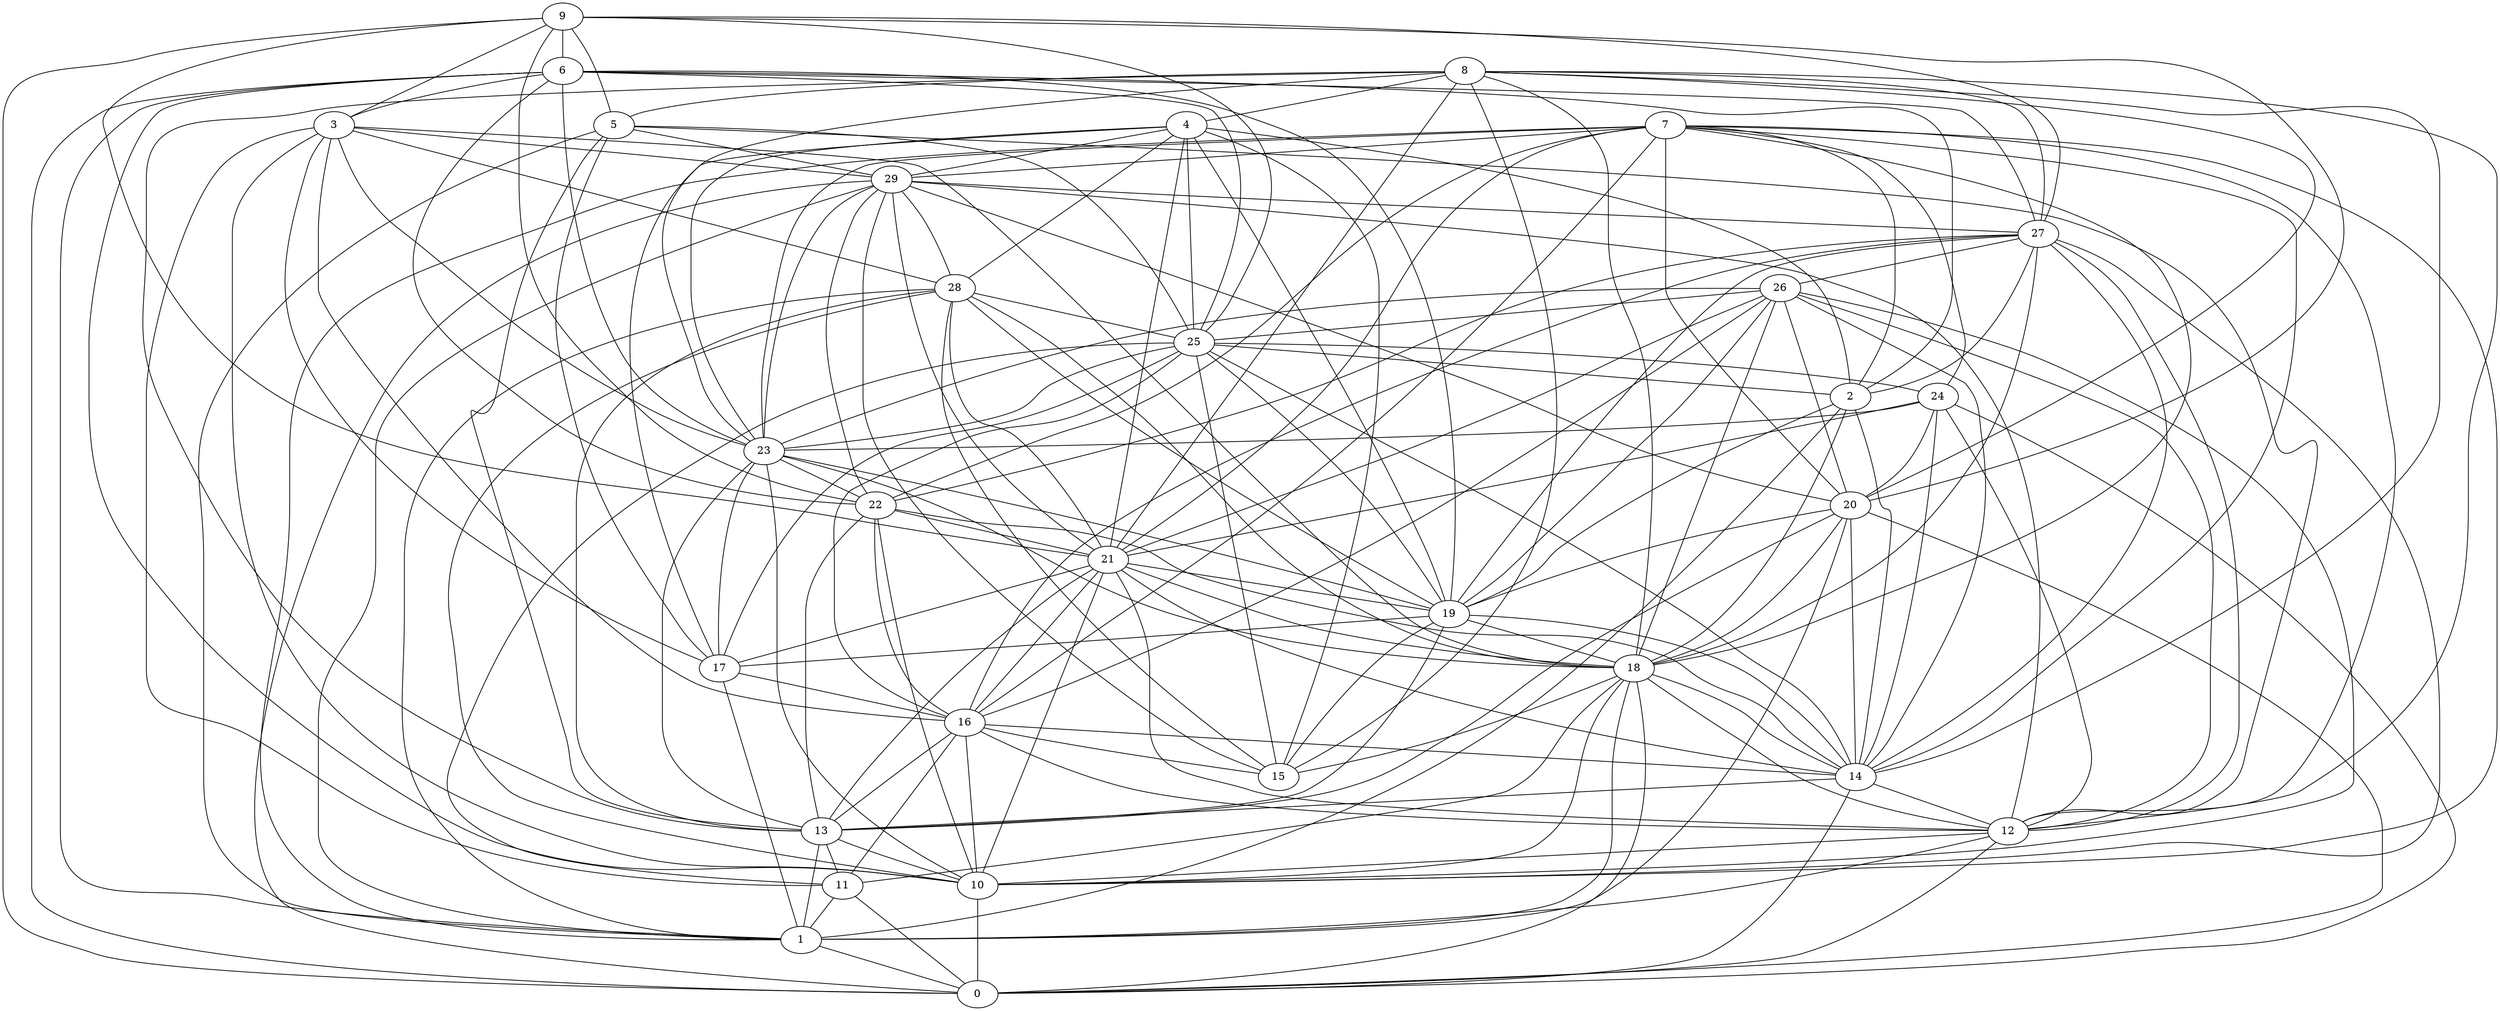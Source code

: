 digraph GG_graph {

subgraph G_graph {
edge [color = black]
"12" -> "10" [dir = none]
"19" -> "17" [dir = none]
"28" -> "13" [dir = none]
"28" -> "1" [dir = none]
"28" -> "18" [dir = none]
"28" -> "21" [dir = none]
"28" -> "15" [dir = none]
"4" -> "17" [dir = none]
"4" -> "21" [dir = none]
"4" -> "2" [dir = none]
"1" -> "0" [dir = none]
"22" -> "16" [dir = none]
"22" -> "10" [dir = none]
"9" -> "6" [dir = none]
"9" -> "21" [dir = none]
"9" -> "5" [dir = none]
"9" -> "3" [dir = none]
"5" -> "12" [dir = none]
"5" -> "25" [dir = none]
"5" -> "29" [dir = none]
"5" -> "1" [dir = none]
"5" -> "13" [dir = none]
"29" -> "27" [dir = none]
"29" -> "28" [dir = none]
"29" -> "1" [dir = none]
"29" -> "22" [dir = none]
"29" -> "23" [dir = none]
"13" -> "11" [dir = none]
"20" -> "13" [dir = none]
"20" -> "19" [dir = none]
"20" -> "18" [dir = none]
"20" -> "0" [dir = none]
"25" -> "11" [dir = none]
"25" -> "14" [dir = none]
"25" -> "17" [dir = none]
"2" -> "19" [dir = none]
"2" -> "1" [dir = none]
"6" -> "23" [dir = none]
"6" -> "0" [dir = none]
"6" -> "10" [dir = none]
"6" -> "1" [dir = none]
"3" -> "11" [dir = none]
"3" -> "17" [dir = none]
"3" -> "23" [dir = none]
"3" -> "16" [dir = none]
"3" -> "18" [dir = none]
"16" -> "10" [dir = none]
"16" -> "12" [dir = none]
"11" -> "0" [dir = none]
"18" -> "12" [dir = none]
"18" -> "14" [dir = none]
"18" -> "15" [dir = none]
"24" -> "12" [dir = none]
"24" -> "20" [dir = none]
"24" -> "14" [dir = none]
"24" -> "0" [dir = none]
"24" -> "23" [dir = none]
"7" -> "21" [dir = none]
"7" -> "12" [dir = none]
"7" -> "1" [dir = none]
"7" -> "18" [dir = none]
"7" -> "20" [dir = none]
"7" -> "10" [dir = none]
"7" -> "29" [dir = none]
"7" -> "22" [dir = none]
"7" -> "2" [dir = none]
"10" -> "0" [dir = none]
"27" -> "16" [dir = none]
"27" -> "18" [dir = none]
"14" -> "0" [dir = none]
"26" -> "23" [dir = none]
"26" -> "16" [dir = none]
"26" -> "21" [dir = none]
"21" -> "14" [dir = none]
"21" -> "12" [dir = none]
"21" -> "17" [dir = none]
"21" -> "18" [dir = none]
"21" -> "10" [dir = none]
"21" -> "19" [dir = none]
"23" -> "22" [dir = none]
"23" -> "17" [dir = none]
"23" -> "13" [dir = none]
"23" -> "18" [dir = none]
"8" -> "15" [dir = none]
"8" -> "5" [dir = none]
"8" -> "18" [dir = none]
"8" -> "14" [dir = none]
"4" -> "19" [dir = none]
"7" -> "24" [dir = none]
"22" -> "14" [dir = none]
"18" -> "10" [dir = none]
"23" -> "10" [dir = none]
"7" -> "14" [dir = none]
"23" -> "19" [dir = none]
"8" -> "23" [dir = none]
"28" -> "19" [dir = none]
"19" -> "18" [dir = none]
"26" -> "12" [dir = none]
"19" -> "13" [dir = none]
"29" -> "15" [dir = none]
"26" -> "19" [dir = none]
"27" -> "26" [dir = none]
"3" -> "28" [dir = none]
"26" -> "14" [dir = none]
"25" -> "23" [dir = none]
"4" -> "29" [dir = none]
"8" -> "27" [dir = none]
"6" -> "27" [dir = none]
"9" -> "20" [dir = none]
"8" -> "20" [dir = none]
"29" -> "12" [dir = none]
"5" -> "17" [dir = none]
"11" -> "1" [dir = none]
"7" -> "16" [dir = none]
"19" -> "14" [dir = none]
"25" -> "24" [dir = none]
"14" -> "12" [dir = none]
"25" -> "16" [dir = none]
"3" -> "29" [dir = none]
"12" -> "0" [dir = none]
"27" -> "22" [dir = none]
"29" -> "21" [dir = none]
"29" -> "20" [dir = none]
"9" -> "0" [dir = none]
"25" -> "15" [dir = none]
"21" -> "16" [dir = none]
"6" -> "22" [dir = none]
"12" -> "1" [dir = none]
"28" -> "10" [dir = none]
"2" -> "18" [dir = none]
"4" -> "23" [dir = none]
"25" -> "2" [dir = none]
"8" -> "12" [dir = none]
"21" -> "13" [dir = none]
"6" -> "2" [dir = none]
"9" -> "27" [dir = none]
"25" -> "19" [dir = none]
"16" -> "13" [dir = none]
"7" -> "23" [dir = none]
"18" -> "11" [dir = none]
"4" -> "15" [dir = none]
"18" -> "0" [dir = none]
"8" -> "21" [dir = none]
"17" -> "16" [dir = none]
"8" -> "13" [dir = none]
"22" -> "13" [dir = none]
"20" -> "14" [dir = none]
"27" -> "19" [dir = none]
"9" -> "22" [dir = none]
"6" -> "19" [dir = none]
"14" -> "13" [dir = none]
"4" -> "25" [dir = none]
"6" -> "3" [dir = none]
"26" -> "10" [dir = none]
"16" -> "14" [dir = none]
"20" -> "1" [dir = none]
"6" -> "25" [dir = none]
"26" -> "18" [dir = none]
"9" -> "25" [dir = none]
"26" -> "25" [dir = none]
"16" -> "15" [dir = none]
"16" -> "11" [dir = none]
"27" -> "12" [dir = none]
"17" -> "1" [dir = none]
"8" -> "4" [dir = none]
"13" -> "10" [dir = none]
"27" -> "10" [dir = none]
"27" -> "2" [dir = none]
"2" -> "14" [dir = none]
"22" -> "21" [dir = none]
"3" -> "10" [dir = none]
"27" -> "14" [dir = none]
"28" -> "25" [dir = none]
"26" -> "20" [dir = none]
"24" -> "21" [dir = none]
"18" -> "1" [dir = none]
"29" -> "0" [dir = none]
"13" -> "1" [dir = none]
"4" -> "28" [dir = none]
"19" -> "15" [dir = none]
}

}
